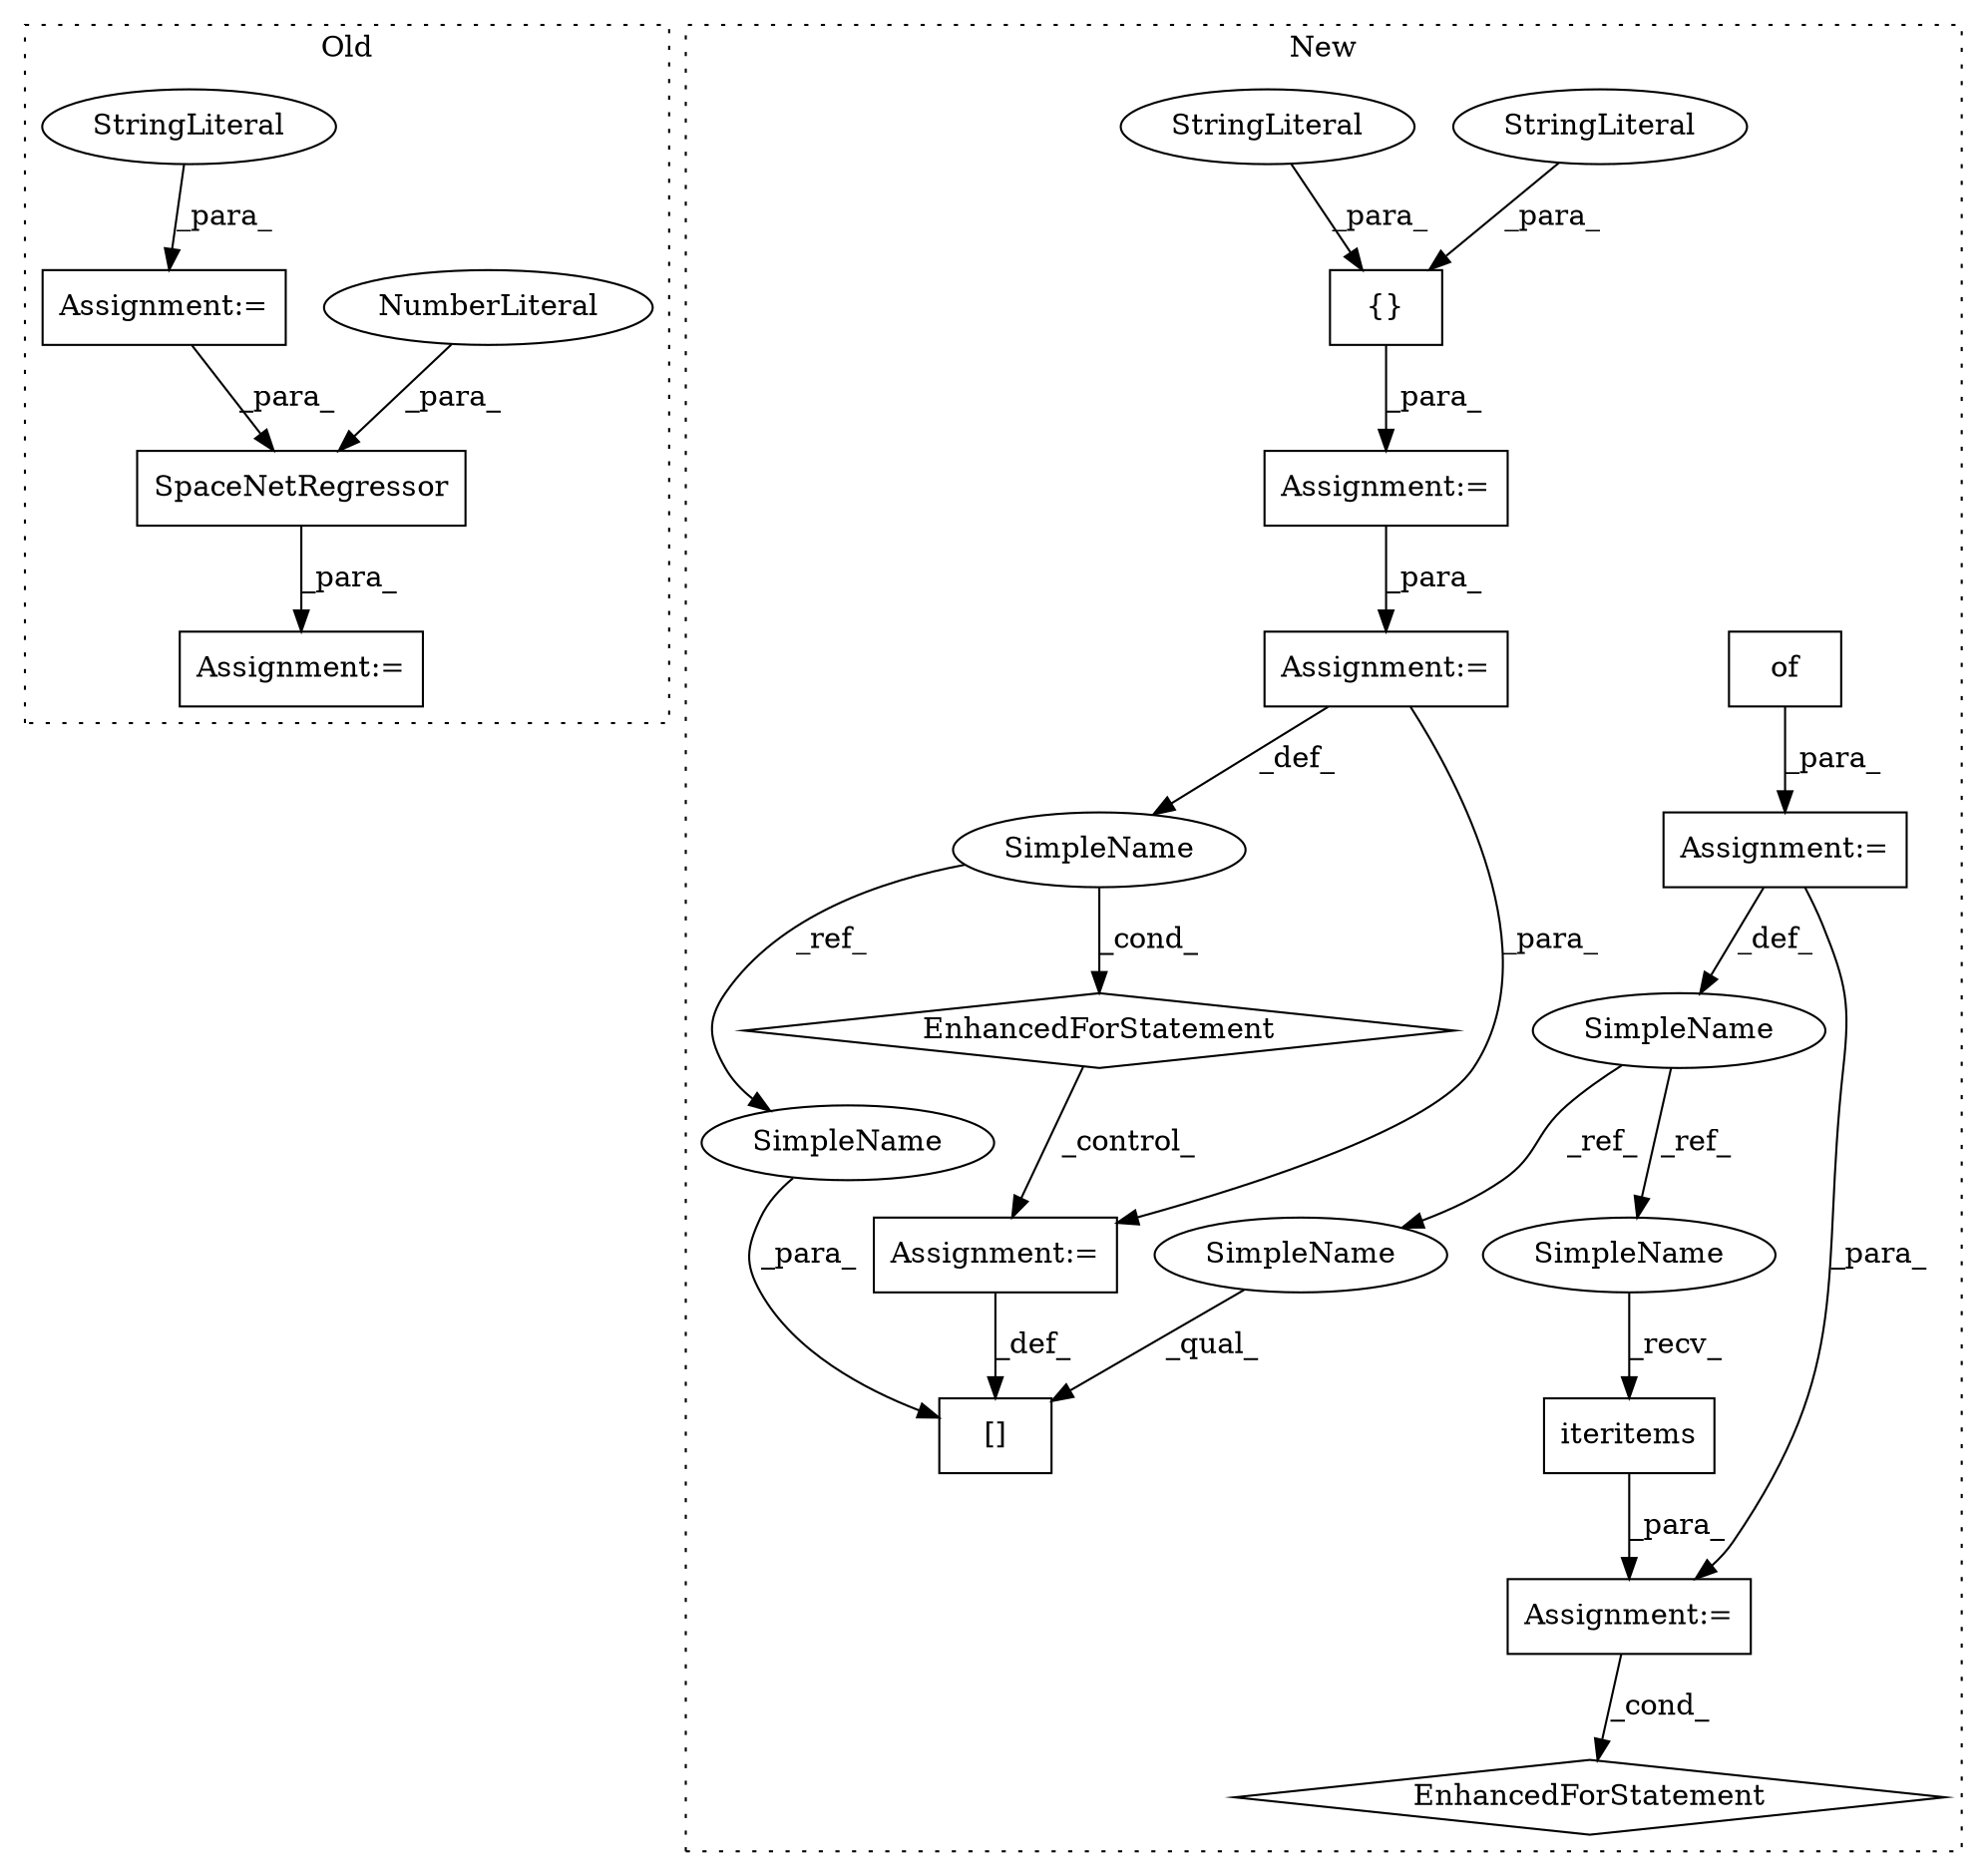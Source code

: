 digraph G {
subgraph cluster0 {
1 [label="SpaceNetRegressor" a="32" s="1180,1267" l="18,1" shape="box"];
3 [label="NumberLiteral" a="34" s="1211" l="1" shape="ellipse"];
5 [label="Assignment:=" a="7" s="1179" l="1" shape="box"];
18 [label="Assignment:=" a="7" s="1124" l="1" shape="box"];
19 [label="StringLiteral" a="45" s="1125" l="7" shape="ellipse"];
label = "Old";
style="dotted";
}
subgraph cluster1 {
2 [label="EnhancedForStatement" a="70" s="1011,1090" l="53,2" shape="diamond"];
4 [label="{}" a="4" s="958,981" l="1,1" shape="box"];
6 [label="Assignment:=" a="7" s="945" l="1" shape="box"];
7 [label="SimpleName" a="42" s="1071" l="7" shape="ellipse"];
8 [label="Assignment:=" a="7" s="1107" l="1" shape="box"];
9 [label="[]" a="2" s="1193,1209" l="9,1" shape="box"];
10 [label="SimpleName" a="42" s="988" l="8" shape="ellipse"];
11 [label="iteritems" a="32" s="1360" l="11" shape="box"];
12 [label="EnhancedForStatement" a="70" s="1268,1371" l="69,2" shape="diamond"];
13 [label="of" a="32" s="1001" l="4" shape="box"];
14 [label="StringLiteral" a="45" s="974" l="7" shape="ellipse"];
15 [label="StringLiteral" a="45" s="959" l="14" shape="ellipse"];
16 [label="Assignment:=" a="7" s="996" l="1" shape="box"];
17 [label="Assignment:=" a="7" s="1011,1090" l="53,2" shape="box"];
20 [label="Assignment:=" a="7" s="1268,1371" l="69,2" shape="box"];
21 [label="SimpleName" a="42" s="1351" l="8" shape="ellipse"];
22 [label="SimpleName" a="42" s="1193" l="8" shape="ellipse"];
23 [label="SimpleName" a="42" s="1202" l="7" shape="ellipse"];
label = "New";
style="dotted";
}
1 -> 5 [label="_para_"];
2 -> 8 [label="_control_"];
3 -> 1 [label="_para_"];
4 -> 6 [label="_para_"];
6 -> 17 [label="_para_"];
7 -> 23 [label="_ref_"];
7 -> 2 [label="_cond_"];
8 -> 9 [label="_def_"];
10 -> 21 [label="_ref_"];
10 -> 22 [label="_ref_"];
11 -> 20 [label="_para_"];
13 -> 16 [label="_para_"];
14 -> 4 [label="_para_"];
15 -> 4 [label="_para_"];
16 -> 20 [label="_para_"];
16 -> 10 [label="_def_"];
17 -> 8 [label="_para_"];
17 -> 7 [label="_def_"];
18 -> 1 [label="_para_"];
19 -> 18 [label="_para_"];
20 -> 12 [label="_cond_"];
21 -> 11 [label="_recv_"];
22 -> 9 [label="_qual_"];
23 -> 9 [label="_para_"];
}
